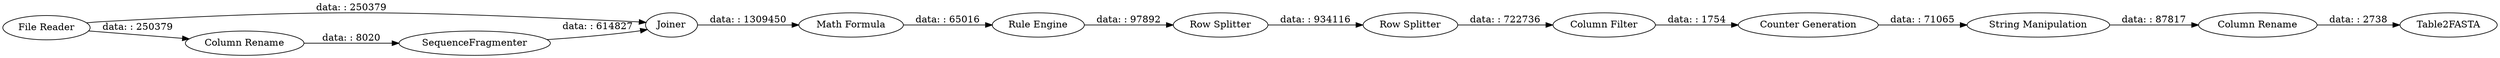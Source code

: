 digraph {
	"-1422919214441051447_9" [label="Column Filter"]
	"-1422919214441051447_6" [label="Rule Engine"]
	"-1422919214441051447_4" [label=Joiner]
	"-1422919214441051447_2" [label="Column Rename"]
	"-1422919214441051447_7" [label="Row Splitter"]
	"-1422919214441051447_10" [label="Counter Generation"]
	"-1422919214441051447_1" [label="File Reader"]
	"-1422919214441051447_13" [label=Table2FASTA]
	"-1422919214441051447_12" [label="Column Rename"]
	"-1422919214441051447_11" [label="String Manipulation"]
	"-1422919214441051447_5" [label="Math Formula"]
	"-1422919214441051447_3" [label=SequenceFragmenter]
	"-1422919214441051447_8" [label="Row Splitter"]
	"-1422919214441051447_7" -> "-1422919214441051447_8" [label="data: : 934116"]
	"-1422919214441051447_5" -> "-1422919214441051447_6" [label="data: : 65016"]
	"-1422919214441051447_3" -> "-1422919214441051447_4" [label="data: : 614827"]
	"-1422919214441051447_6" -> "-1422919214441051447_7" [label="data: : 97892"]
	"-1422919214441051447_2" -> "-1422919214441051447_3" [label="data: : 8020"]
	"-1422919214441051447_1" -> "-1422919214441051447_2" [label="data: : 250379"]
	"-1422919214441051447_11" -> "-1422919214441051447_12" [label="data: : 87817"]
	"-1422919214441051447_9" -> "-1422919214441051447_10" [label="data: : 1754"]
	"-1422919214441051447_4" -> "-1422919214441051447_5" [label="data: : 1309450"]
	"-1422919214441051447_12" -> "-1422919214441051447_13" [label="data: : 2738"]
	"-1422919214441051447_8" -> "-1422919214441051447_9" [label="data: : 722736"]
	"-1422919214441051447_1" -> "-1422919214441051447_4" [label="data: : 250379"]
	"-1422919214441051447_10" -> "-1422919214441051447_11" [label="data: : 71065"]
	rankdir=LR
}
